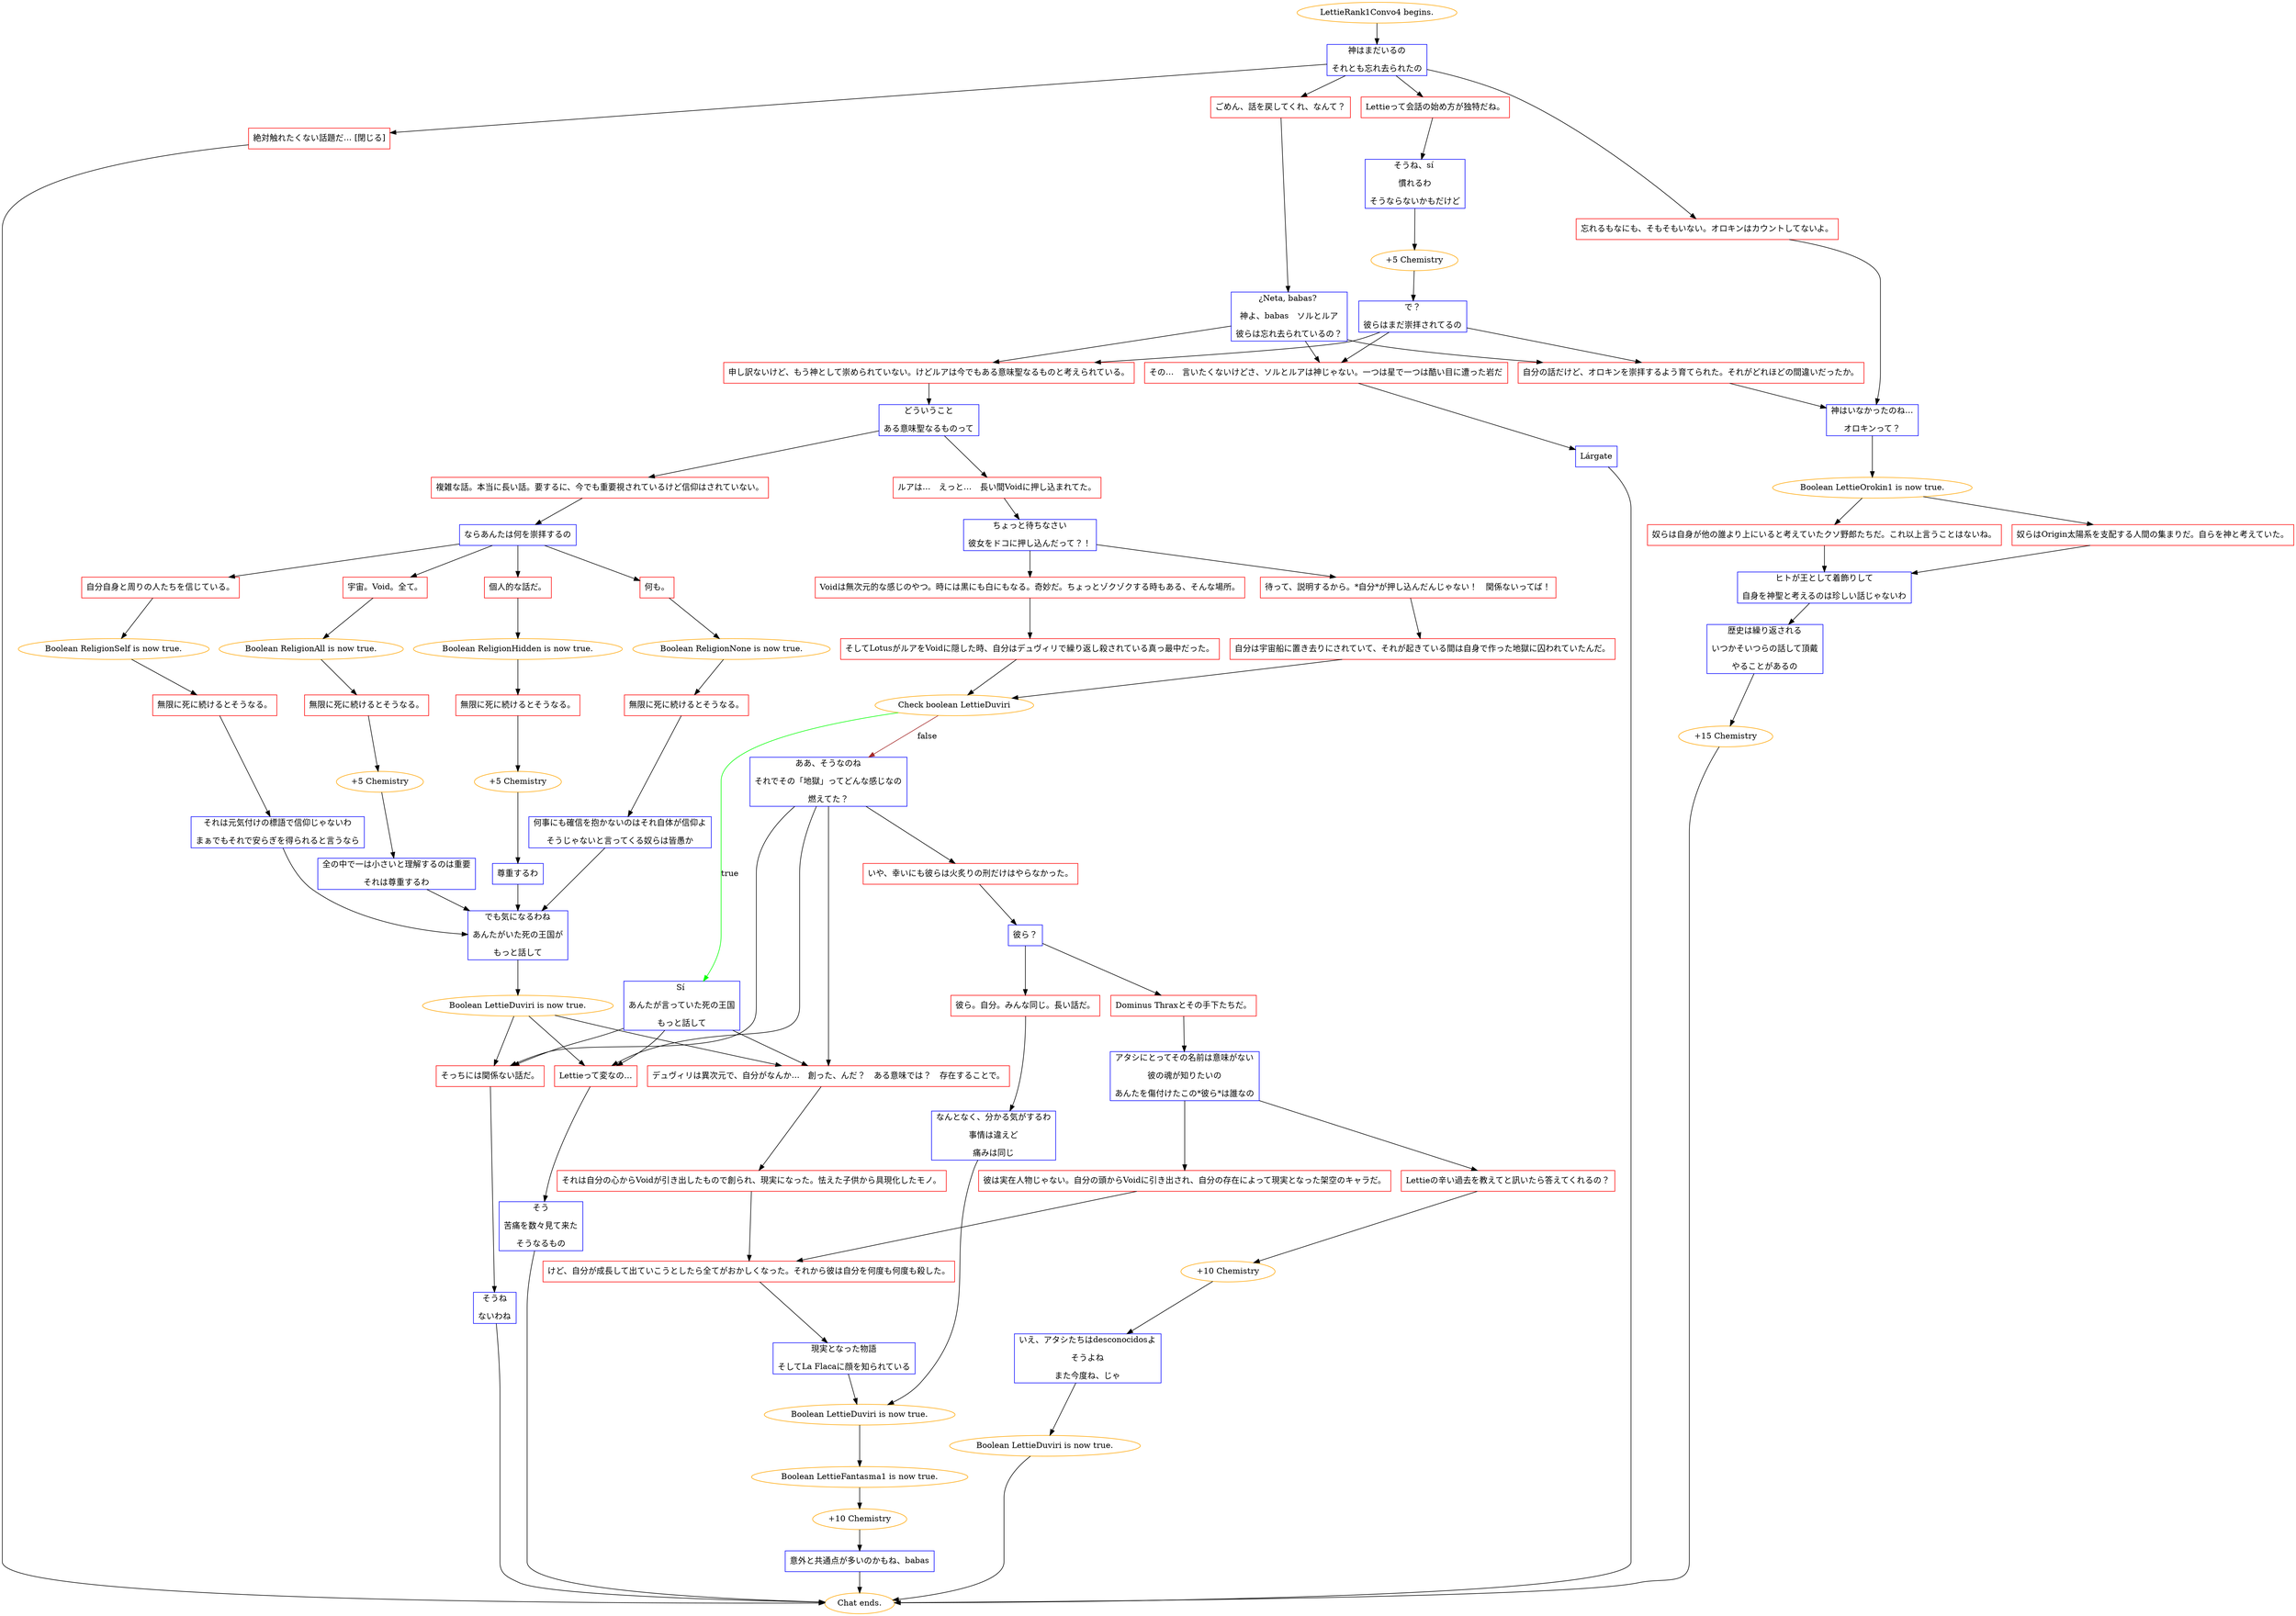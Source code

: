 digraph {
	"LettieRank1Convo4 begins." [color=orange];
		"LettieRank1Convo4 begins." -> j3264897142;
	j3264897142 [label="神はまだいるの
それとも忘れ去られたの",shape=box,color=blue];
		j3264897142 -> j1009423566;
		j3264897142 -> j1199622152;
		j3264897142 -> j200152652;
		j3264897142 -> j1387266822;
	j1009423566 [label="ごめん、話を戻してくれ、なんて？",shape=box,color=red];
		j1009423566 -> j2104308269;
	j1199622152 [label="Lettieって会話の始め方が独特だね。",shape=box,color=red];
		j1199622152 -> j1497764217;
	j200152652 [label="絶対触れたくない話題だ… [閉じる]",shape=box,color=red];
		j200152652 -> "Chat ends.";
	j1387266822 [label="忘れるもなにも、そもそもいない。オロキンはカウントしてないよ。",shape=box,color=red];
		j1387266822 -> j1388263655;
	j2104308269 [label="¿Neta, babas? 
神よ、babas　ソルとルア
彼らは忘れ去られているの？",shape=box,color=blue];
		j2104308269 -> j2995245823;
		j2104308269 -> j3163871027;
		j2104308269 -> j1350170206;
	j1497764217 [label="そうね、sí 
慣れるわ
そうならないかもだけど",shape=box,color=blue];
		j1497764217 -> j4280258904;
	"Chat ends." [color=orange];
	j1388263655 [label="神はいなかったのね…
オロキンって？",shape=box,color=blue];
		j1388263655 -> j2126616671;
	j2995245823 [label="その…　言いたくないけどさ、ソルとルアは神じゃない。一つは星で一つは酷い目に遭った岩だ",shape=box,color=red];
		j2995245823 -> j4236534637;
	j3163871027 [label="申し訳ないけど、もう神として崇められていない。けどルアは今でもある意味聖なるものと考えられている。",shape=box,color=red];
		j3163871027 -> j1731106572;
	j1350170206 [label="自分の話だけど、オロキンを崇拝するよう育てられた。それがどれほどの間違いだったか。",shape=box,color=red];
		j1350170206 -> j1388263655;
	j4280258904 [label="+5 Chemistry",color=orange];
		j4280258904 -> j3143482202;
	j2126616671 [label="Boolean LettieOrokin1 is now true.",color=orange];
		j2126616671 -> j4029975923;
		j2126616671 -> j1009440874;
	j4236534637 [label="Lárgate",shape=box,color=blue];
		j4236534637 -> "Chat ends.";
	j1731106572 [label="どういうこと
ある意味聖なるものって",shape=box,color=blue];
		j1731106572 -> j2821160128;
		j1731106572 -> j847923264;
	j3143482202 [label="で？
彼らはまだ崇拝されてるの",shape=box,color=blue];
		j3143482202 -> j2995245823;
		j3143482202 -> j3163871027;
		j3143482202 -> j1350170206;
	j4029975923 [label="奴らは自身が他の誰より上にいると考えていたクソ野郎たちだ。これ以上言うことはないね。",shape=box,color=red];
		j4029975923 -> j3801619786;
	j1009440874 [label="奴らはOrigin太陽系を支配する人間の集まりだ。自らを神と考えていた。",shape=box,color=red];
		j1009440874 -> j3801619786;
	j2821160128 [label="ルアは…　えっと…　長い間Voidに押し込まれてた。",shape=box,color=red];
		j2821160128 -> j487194790;
	j847923264 [label="複雑な話。本当に長い話。要するに、今でも重要視されているけど信仰はされていない。",shape=box,color=red];
		j847923264 -> j935837742;
	j3801619786 [label="ヒトが王として着飾りして
自身を神聖と考えるのは珍しい話じゃないわ",shape=box,color=blue];
		j3801619786 -> j3948574464;
	j487194790 [label="ちょっと待ちなさい
彼女をドコに押し込んだって？！",shape=box,color=blue];
		j487194790 -> j4156638888;
		j487194790 -> j3852443896;
	j935837742 [label="ならあんたは何を崇拝するの",shape=box,color=blue];
		j935837742 -> j2961243138;
		j935837742 -> j1322053033;
		j935837742 -> j1227639564;
		j935837742 -> j3212400640;
	j3948574464 [label="歴史は繰り返される
いつかそいつらの話して頂戴
やることがあるの",shape=box,color=blue];
		j3948574464 -> j374273682;
	j4156638888 [label="Voidは無次元的な感じのやつ。時には黒にも白にもなる。奇妙だ。ちょっとゾクゾクする時もある、そんな場所。",shape=box,color=red];
		j4156638888 -> j353956985;
	j3852443896 [label="待って、説明するから。*自分*が押し込んだんじゃない！　関係ないってば！",shape=box,color=red];
		j3852443896 -> j624968341;
	j2961243138 [label="宇宙。Void。全て。",shape=box,color=red];
		j2961243138 -> j3505391320;
	j1322053033 [label="何も。",shape=box,color=red];
		j1322053033 -> j3644846110;
	j1227639564 [label="自分自身と周りの人たちを信じている。",shape=box,color=red];
		j1227639564 -> j1519286217;
	j3212400640 [label="個人的な話だ。",shape=box,color=red];
		j3212400640 -> j4198335625;
	j374273682 [label="+15 Chemistry",color=orange];
		j374273682 -> "Chat ends.";
	j353956985 [label="そしてLotusがルアをVoidに隠した時、自分はデュヴィリで繰り返し殺されている真っ最中だった。",shape=box,color=red];
		j353956985 -> j1811373516;
	j624968341 [label="自分は宇宙船に置き去りにされていて、それが起きている間は自身で作った地獄に囚われていたんだ。",shape=box,color=red];
		j624968341 -> j1811373516;
	j3505391320 [label="Boolean ReligionAll is now true.",color=orange];
		j3505391320 -> j589443267;
	j3644846110 [label="Boolean ReligionNone is now true.",color=orange];
		j3644846110 -> j2826694129;
	j1519286217 [label="Boolean ReligionSelf is now true.",color=orange];
		j1519286217 -> j2046334306;
	j4198335625 [label="Boolean ReligionHidden is now true.",color=orange];
		j4198335625 -> j1663356526;
	j1811373516 [label="Check boolean LettieDuviri",color=orange];
		j1811373516 -> j3757260357 [label=true,color=green];
		j1811373516 -> j1178242724 [label=false,color=brown];
	j589443267 [label="無限に死に続けるとそうなる。",shape=box,color=red];
		j589443267 -> j544169307;
	j2826694129 [label="無限に死に続けるとそうなる。",shape=box,color=red];
		j2826694129 -> j1225868450;
	j2046334306 [label="無限に死に続けるとそうなる。",shape=box,color=red];
		j2046334306 -> j723970104;
	j1663356526 [label="無限に死に続けるとそうなる。",shape=box,color=red];
		j1663356526 -> j3359939565;
	j3757260357 [label="Sí 
あんたが言っていた死の王国
もっと話して",shape=box,color=blue];
		j3757260357 -> j2502251924;
		j3757260357 -> j2267519035;
		j3757260357 -> j1226193389;
	j1178242724 [label="ああ、そうなのね
それでその「地獄」ってどんな感じなの
燃えてた？",shape=box,color=blue];
		j1178242724 -> j2502251924;
		j1178242724 -> j2267519035;
		j1178242724 -> j1226193389;
		j1178242724 -> j2000629610;
	j544169307 [label="+5 Chemistry",color=orange];
		j544169307 -> j3436440984;
	j1225868450 [label="何事にも確信を抱かないのはそれ自体が信仰よ
そうじゃないと言ってくる奴らは皆愚か",shape=box,color=blue];
		j1225868450 -> j1021000917;
	j723970104 [label="それは元気付けの標語で信仰じゃないわ
まぁでもそれで安らぎを得られると言うなら",shape=box,color=blue];
		j723970104 -> j1021000917;
	j3359939565 [label="+5 Chemistry",color=orange];
		j3359939565 -> j1406965207;
	j2502251924 [label="デュヴィリは異次元で、自分がなんか…　創った、んだ？　ある意味では？　存在することで。",shape=box,color=red];
		j2502251924 -> j1965628307;
	j2267519035 [label="Lettieって変なの…",shape=box,color=red];
		j2267519035 -> j271836611;
	j1226193389 [label="そっちには関係ない話だ。",shape=box,color=red];
		j1226193389 -> j3338360364;
	j2000629610 [label="いや、幸いにも彼らは火炙りの刑だけはやらなかった。",shape=box,color=red];
		j2000629610 -> j2579615172;
	j3436440984 [label="全の中で一は小さいと理解するのは重要
それは尊重するわ",shape=box,color=blue];
		j3436440984 -> j1021000917;
	j1021000917 [label="でも気になるわね
あんたがいた死の王国が
もっと話して",shape=box,color=blue];
		j1021000917 -> j547942567;
	j1406965207 [label="尊重するわ",shape=box,color=blue];
		j1406965207 -> j1021000917;
	j1965628307 [label="それは自分の心からVoidが引き出したもので創られ、現実になった。怯えた子供から具現化したモノ。",shape=box,color=red];
		j1965628307 -> j453987339;
	j271836611 [label="そう
苦痛を数々見て来た
そうなるもの",shape=box,color=blue];
		j271836611 -> "Chat ends.";
	j3338360364 [label="そうね
ないわね",shape=box,color=blue];
		j3338360364 -> "Chat ends.";
	j2579615172 [label="彼ら？",shape=box,color=blue];
		j2579615172 -> j855132489;
		j2579615172 -> j2696270750;
	j547942567 [label="Boolean LettieDuviri is now true.",color=orange];
		j547942567 -> j2502251924;
		j547942567 -> j2267519035;
		j547942567 -> j1226193389;
	j453987339 [label="けど、自分が成長して出ていこうとしたら全てがおかしくなった。それから彼は自分を何度も何度も殺した。",shape=box,color=red];
		j453987339 -> j2038927234;
	j855132489 [label="Dominus Thraxとその手下たちだ。",shape=box,color=red];
		j855132489 -> j3764148004;
	j2696270750 [label="彼ら。自分。みんな同じ。長い話だ。",shape=box,color=red];
		j2696270750 -> j1464015169;
	j2038927234 [label="現実となった物語
そしてLa Flacaに顔を知られている",shape=box,color=blue];
		j2038927234 -> j2424951890;
	j3764148004 [label="アタシにとってその名前は意味がない
彼の魂が知りたいの
あんたを傷付けたこの*彼ら*は誰なの",shape=box,color=blue];
		j3764148004 -> j1671979762;
		j3764148004 -> j40747457;
	j1464015169 [label="なんとなく、分かる気がするわ
事情は違えど
痛みは同じ",shape=box,color=blue];
		j1464015169 -> j2424951890;
	j2424951890 [label="Boolean LettieDuviri is now true.",color=orange];
		j2424951890 -> j3171601208;
	j1671979762 [label="彼は実在人物じゃない。自分の頭からVoidに引き出され、自分の存在によって現実となった架空のキャラだ。",shape=box,color=red];
		j1671979762 -> j453987339;
	j40747457 [label="Lettieの辛い過去を教えてと訊いたら答えてくれるの？",shape=box,color=red];
		j40747457 -> j1054283571;
	j3171601208 [label="Boolean LettieFantasma1 is now true.",color=orange];
		j3171601208 -> j1867140338;
	j1054283571 [label="+10 Chemistry",color=orange];
		j1054283571 -> j2090762201;
	j1867140338 [label="+10 Chemistry",color=orange];
		j1867140338 -> j1588134587;
	j2090762201 [label="いえ、アタシたちはdesconocidosよ
そうよね
また今度ね、じゃ",shape=box,color=blue];
		j2090762201 -> j2620081815;
	j1588134587 [label="意外と共通点が多いのかもね、babas",shape=box,color=blue];
		j1588134587 -> "Chat ends.";
	j2620081815 [label="Boolean LettieDuviri is now true.",color=orange];
		j2620081815 -> "Chat ends.";
}